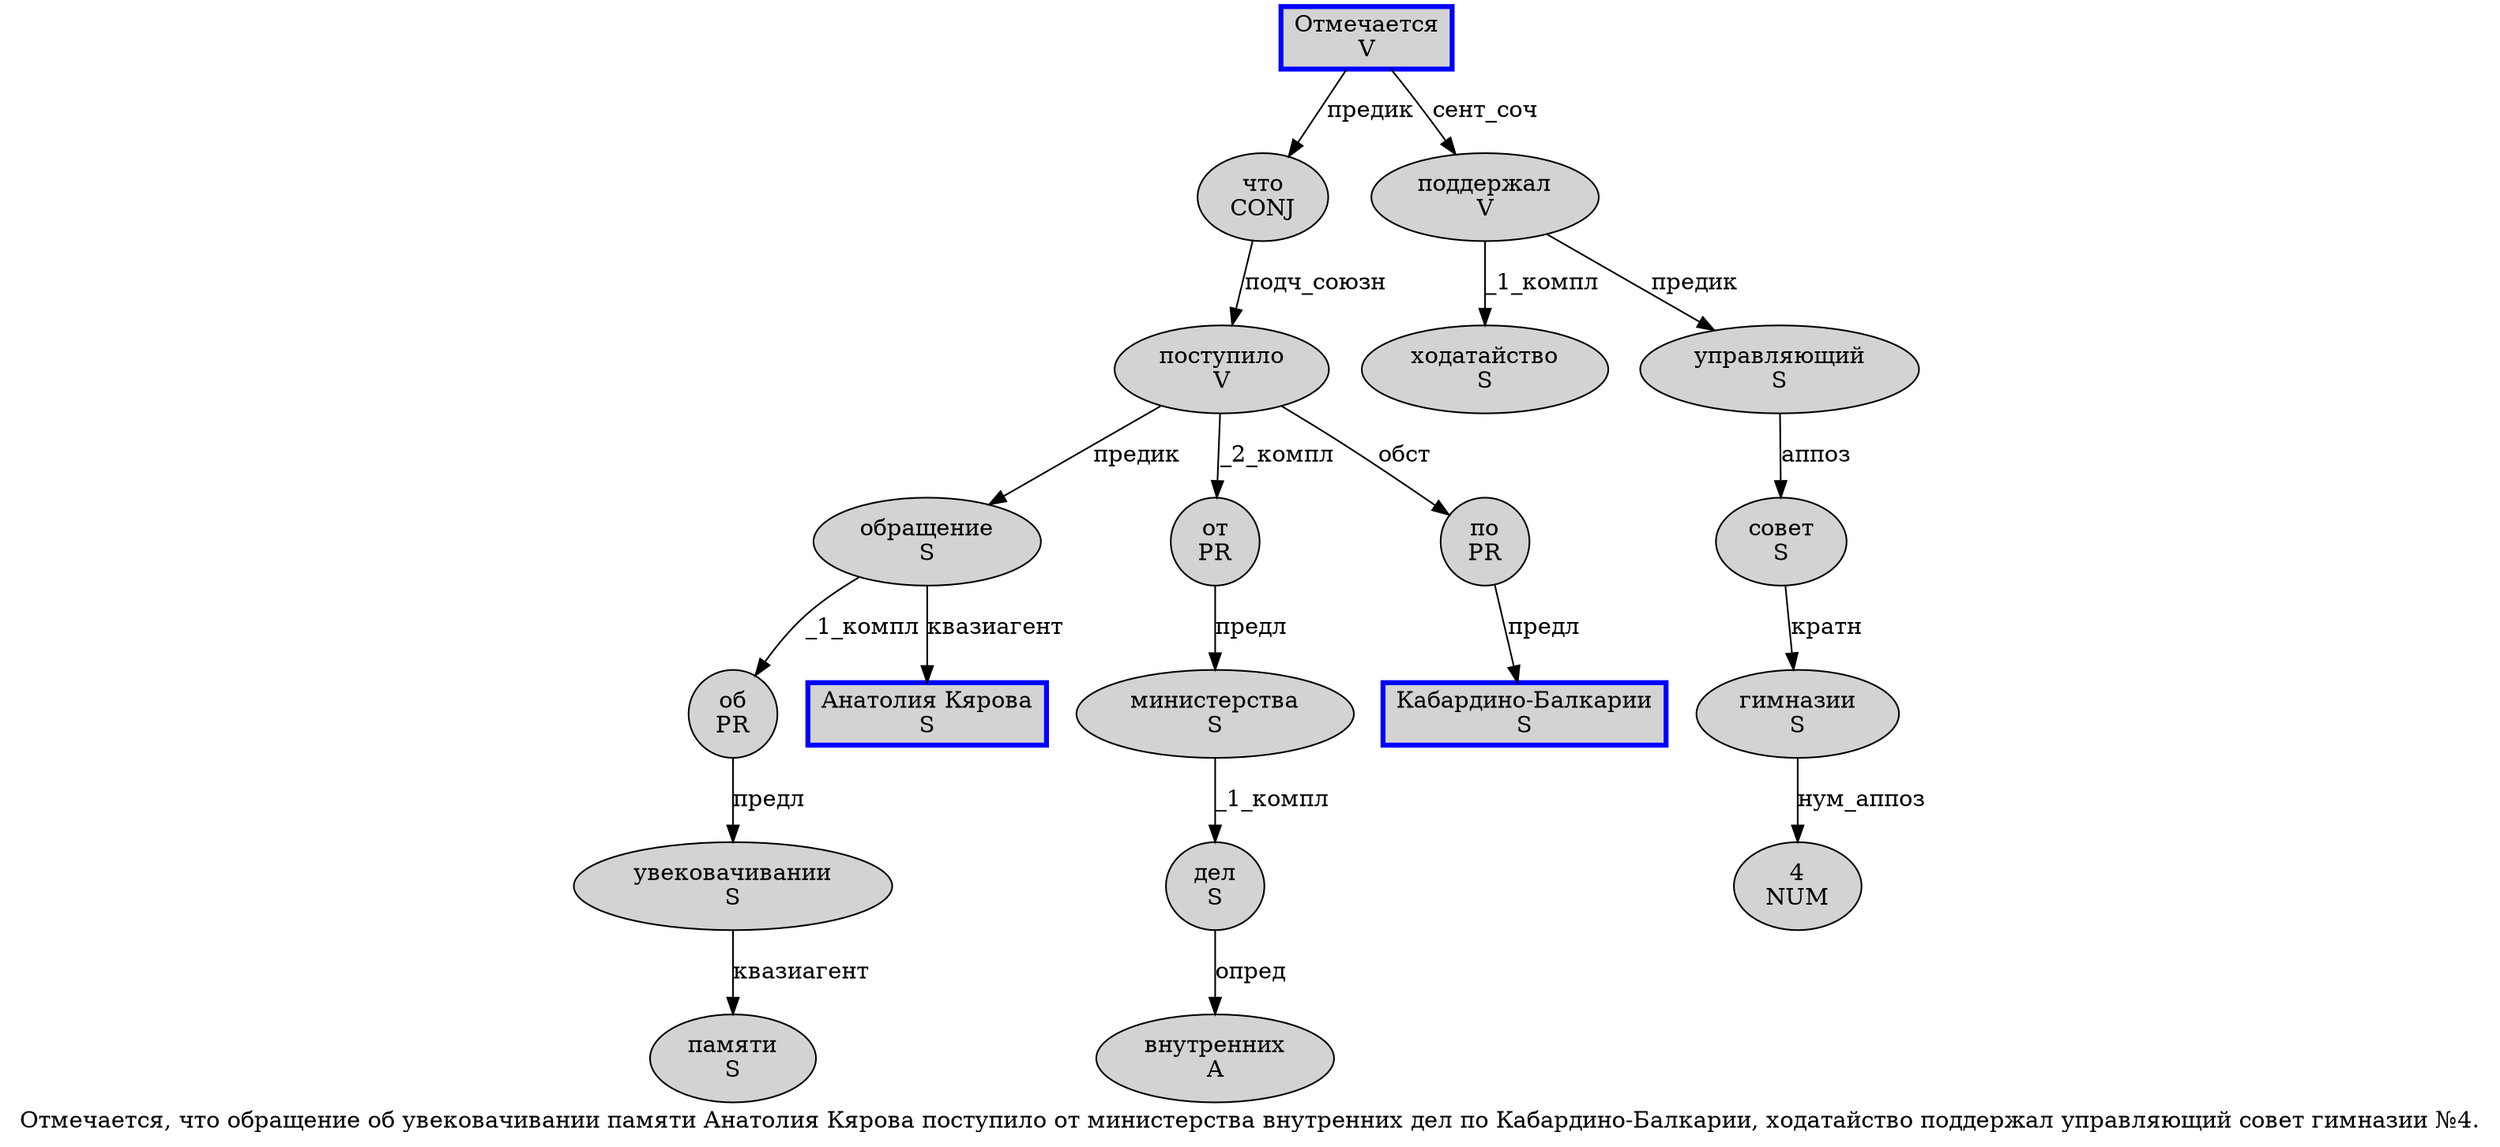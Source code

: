digraph SENTENCE_1050 {
	graph [label="Отмечается, что обращение об увековачивании памяти Анатолия Кярова поступило от министерства внутренних дел по Кабардино-Балкарии, ходатайство поддержал управляющий совет гимназии №4."]
	node [style=filled]
		0 [label="Отмечается
V" color=blue fillcolor=lightgray penwidth=3 shape=box]
		2 [label="что
CONJ" color="" fillcolor=lightgray penwidth=1 shape=ellipse]
		3 [label="обращение
S" color="" fillcolor=lightgray penwidth=1 shape=ellipse]
		4 [label="об
PR" color="" fillcolor=lightgray penwidth=1 shape=ellipse]
		5 [label="увековачивании
S" color="" fillcolor=lightgray penwidth=1 shape=ellipse]
		6 [label="памяти
S" color="" fillcolor=lightgray penwidth=1 shape=ellipse]
		7 [label="Анатолия Кярова
S" color=blue fillcolor=lightgray penwidth=3 shape=box]
		8 [label="поступило
V" color="" fillcolor=lightgray penwidth=1 shape=ellipse]
		9 [label="от
PR" color="" fillcolor=lightgray penwidth=1 shape=ellipse]
		10 [label="министерства
S" color="" fillcolor=lightgray penwidth=1 shape=ellipse]
		11 [label="внутренних
A" color="" fillcolor=lightgray penwidth=1 shape=ellipse]
		12 [label="дел
S" color="" fillcolor=lightgray penwidth=1 shape=ellipse]
		13 [label="по
PR" color="" fillcolor=lightgray penwidth=1 shape=ellipse]
		14 [label="Кабардино-Балкарии
S" color=blue fillcolor=lightgray penwidth=3 shape=box]
		16 [label="ходатайство
S" color="" fillcolor=lightgray penwidth=1 shape=ellipse]
		17 [label="поддержал
V" color="" fillcolor=lightgray penwidth=1 shape=ellipse]
		18 [label="управляющий
S" color="" fillcolor=lightgray penwidth=1 shape=ellipse]
		19 [label="совет
S" color="" fillcolor=lightgray penwidth=1 shape=ellipse]
		20 [label="гимназии
S" color="" fillcolor=lightgray penwidth=1 shape=ellipse]
		22 [label="4
NUM" color="" fillcolor=lightgray penwidth=1 shape=ellipse]
			20 -> 22 [label="нум_аппоз"]
			18 -> 19 [label="аппоз"]
			8 -> 3 [label="предик"]
			8 -> 9 [label="_2_компл"]
			8 -> 13 [label="обст"]
			2 -> 8 [label="подч_союзн"]
			0 -> 2 [label="предик"]
			0 -> 17 [label="сент_соч"]
			17 -> 16 [label="_1_компл"]
			17 -> 18 [label="предик"]
			19 -> 20 [label="кратн"]
			12 -> 11 [label="опред"]
			5 -> 6 [label="квазиагент"]
			3 -> 4 [label="_1_компл"]
			3 -> 7 [label="квазиагент"]
			13 -> 14 [label="предл"]
			4 -> 5 [label="предл"]
			10 -> 12 [label="_1_компл"]
			9 -> 10 [label="предл"]
}